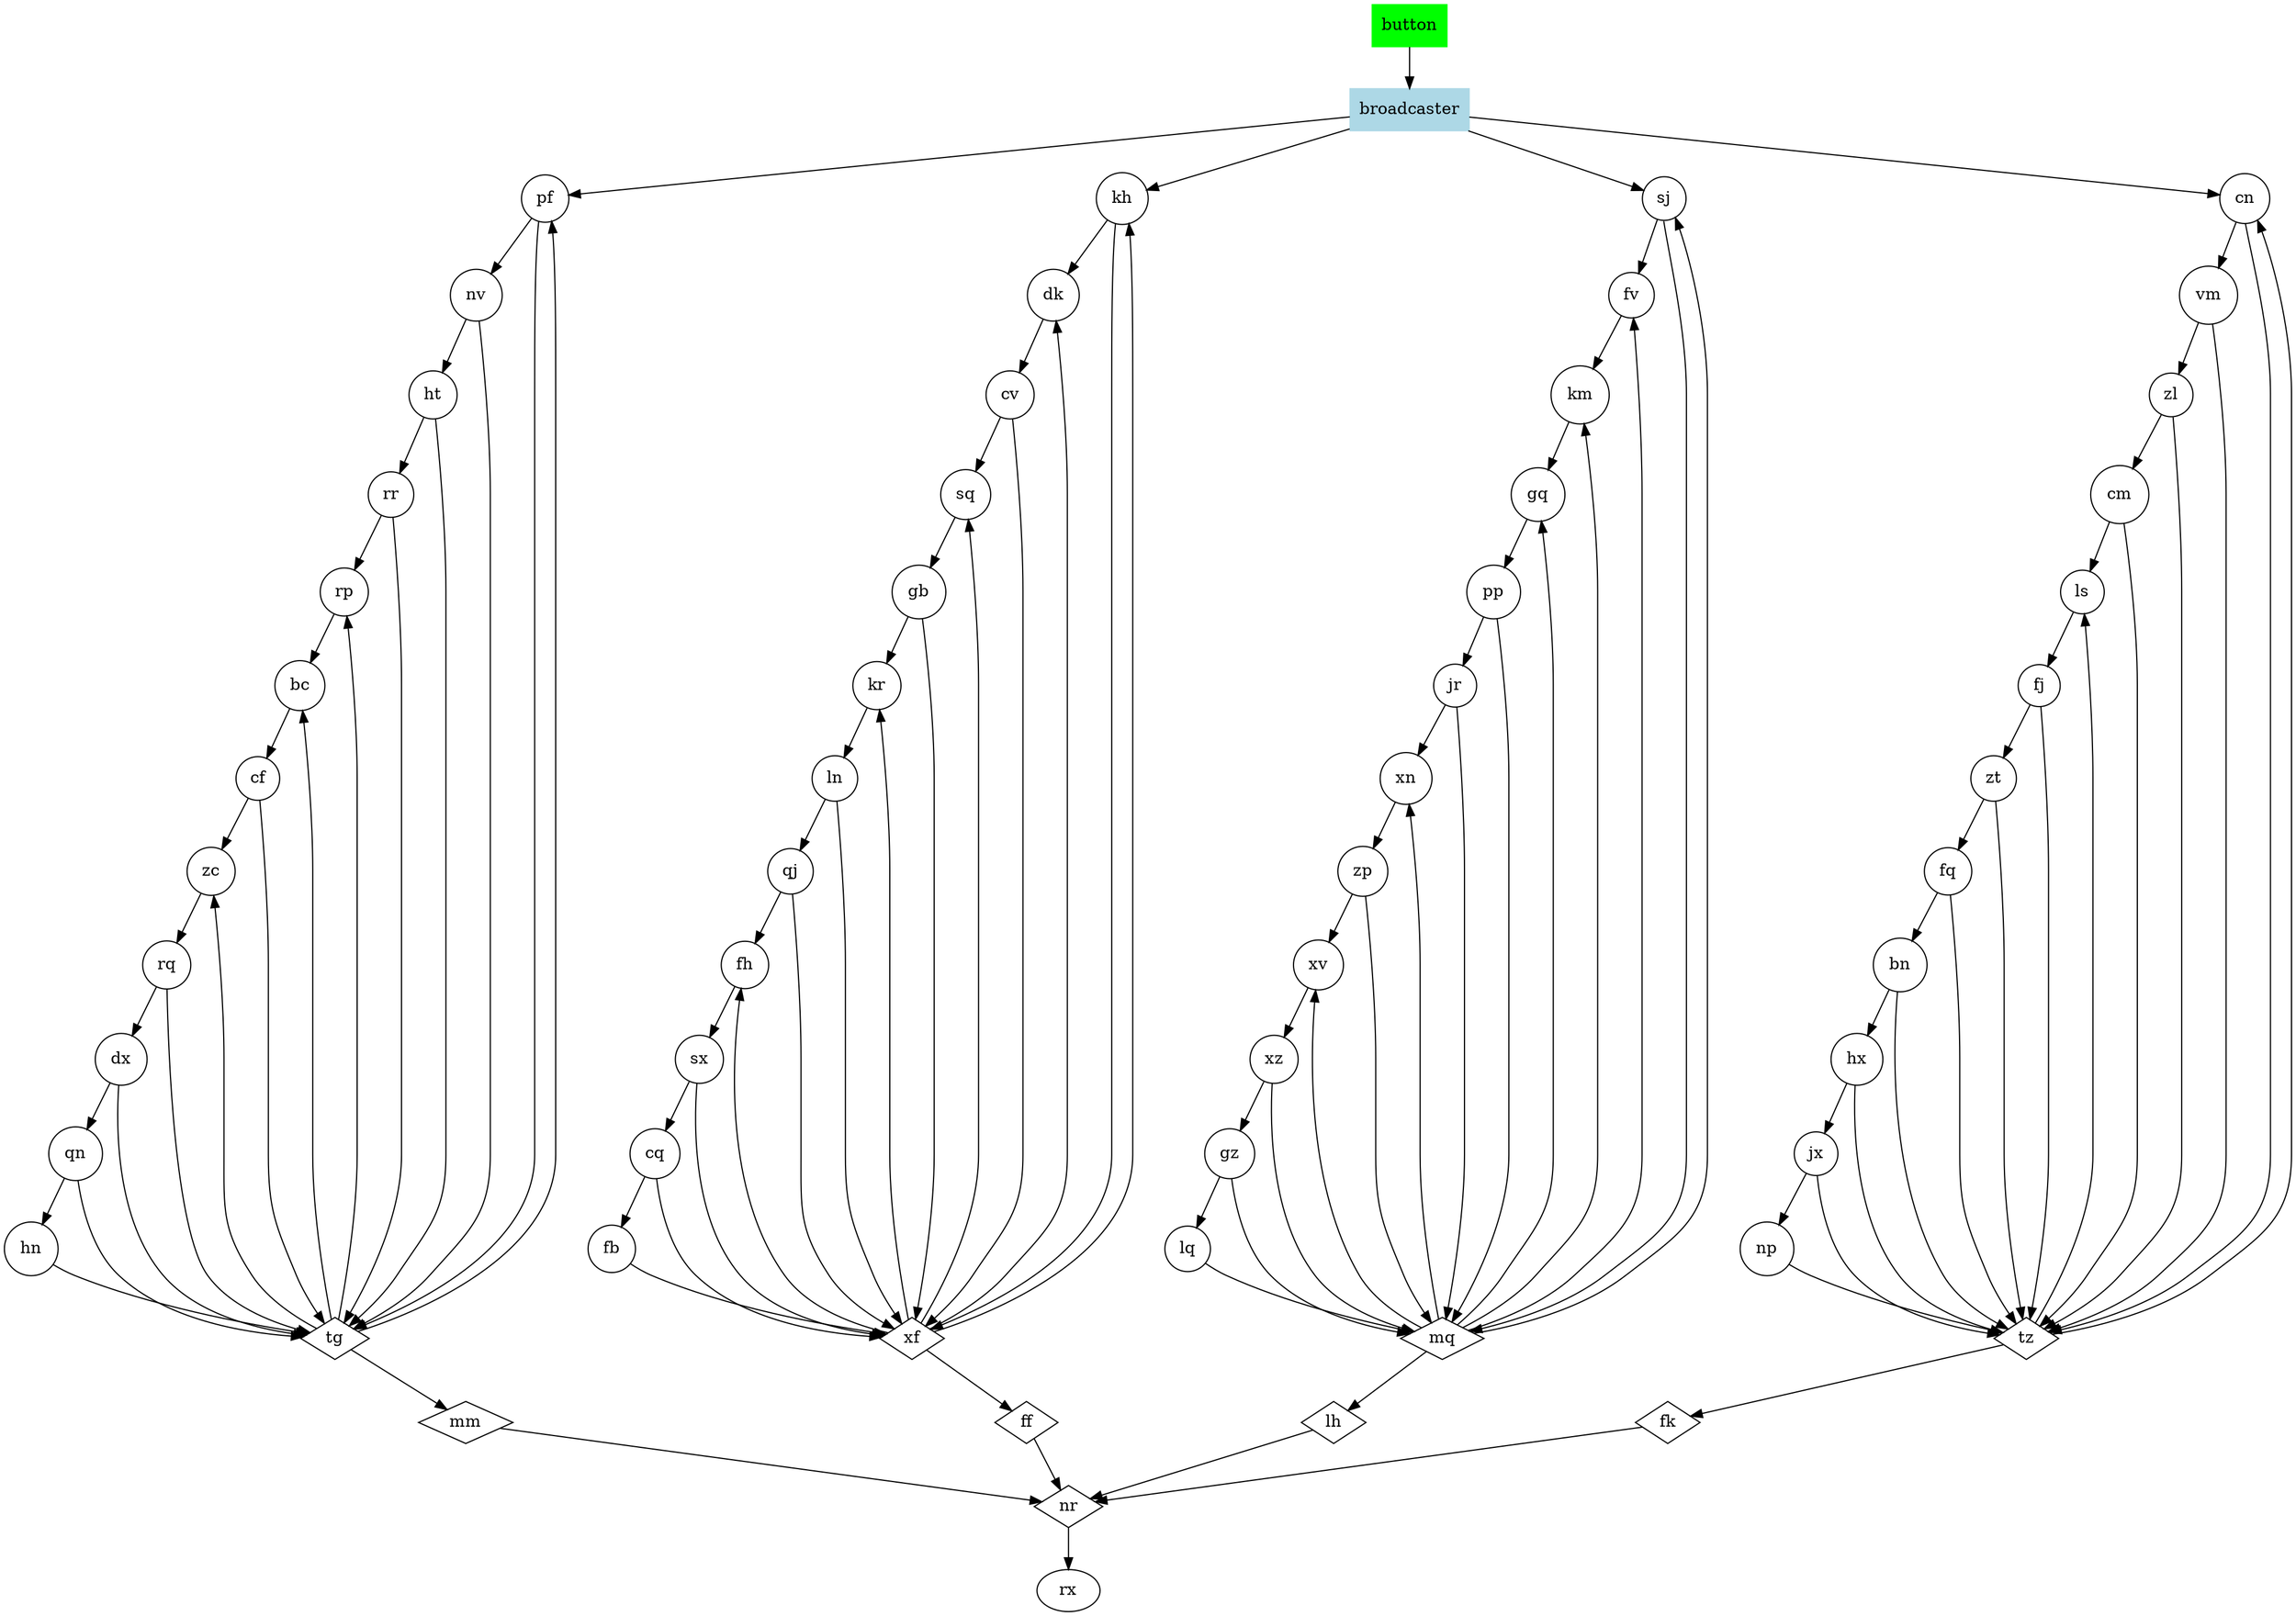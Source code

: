 digraph G {
button [shape=rectangle, style=filled, color=green];
broadcaster [shape=box, style=filled, color=lightblue];
button -> broadcaster;
jr [shape=circle];
zl [shape=circle];
hx [shape=circle];
cm [shape=circle];
gz [shape=circle];
gb [shape=circle];
zc [shape=circle];
ln [shape=circle];
gq [shape=circle];
fb [shape=circle];
pf [shape=circle];
bc [shape=circle];
cq [shape=circle];
rq [shape=circle];
km [shape=circle];
zp [shape=circle];
jx [shape=circle];
cv [shape=circle];
nv [shape=circle];
sq [shape=circle];
kr [shape=circle];
dk [shape=circle];
xn [shape=circle];
sx [shape=circle];
zt [shape=circle];
dx [shape=circle];
bn [shape=circle];
fj [shape=circle];
ht [shape=circle];
fq [shape=circle];
kh [shape=circle];
sj [shape=circle];
vm [shape=circle];
rp [shape=circle];
fh [shape=circle];
ls [shape=circle];
xz [shape=circle];
fv [shape=circle];
lq [shape=circle];
xv [shape=circle];
cn [shape=circle];
pp [shape=circle];
hn [shape=circle];
qn [shape=circle];
rr [shape=circle];
cf [shape=circle];
qj [shape=circle];
np [shape=circle];
lh [shape=diamond];
fk [shape=diamond];
tz [shape=diamond];
mq [shape=diamond];
tg [shape=diamond];
ff [shape=diamond];
mm [shape=diamond];
nr [shape=diamond];
xf [shape=diamond];
broadcaster -> sj;
broadcaster -> pf;
broadcaster -> kh;
broadcaster -> cn;
jr -> mq;
jr -> xn;
zl -> tz;
zl -> cm;
hx -> jx;
hx -> tz;
cm -> tz;
cm -> ls;
gz -> mq;
gz -> lq;
gb -> xf;
gb -> kr;
zc -> rq;
ln -> qj;
ln -> xf;
gq -> pp;
fb -> xf;
pf -> tg;
pf -> nv;
bc -> cf;
cq -> fb;
cq -> xf;
rq -> tg;
rq -> dx;
km -> gq;
zp -> mq;
zp -> xv;
jx -> tz;
jx -> np;
cv -> sq;
cv -> xf;
nv -> ht;
nv -> tg;
sq -> gb;
kr -> ln;
dk -> cv;
xn -> zp;
sx -> xf;
sx -> cq;
zt -> tz;
zt -> fq;
dx -> tg;
dx -> qn;
bn -> hx;
bn -> tz;
fj -> zt;
fj -> tz;
ht -> rr;
ht -> tg;
fq -> tz;
fq -> bn;
kh -> dk;
kh -> xf;
sj -> mq;
sj -> fv;
vm -> zl;
vm -> tz;
rp -> bc;
fh -> sx;
ls -> fj;
xz -> mq;
xz -> gz;
fv -> km;
lq -> mq;
xv -> xz;
cn -> tz;
cn -> vm;
pp -> jr;
pp -> mq;
hn -> tg;
qn -> hn;
qn -> tg;
rr -> rp;
rr -> tg;
cf -> tg;
cf -> zc;
qj -> fh;
qj -> xf;
np -> tz;
lh -> nr;
fk -> nr;
tz -> cn;
tz -> fk;
tz -> ls;
mq -> gq;
mq -> xn;
mq -> fv;
mq -> km;
mq -> lh;
mq -> xv;
mq -> sj;
tg -> mm;
tg -> rp;
tg -> zc;
tg -> pf;
tg -> bc;
ff -> nr;
mm -> nr;
nr -> rx;
xf -> sq;
xf -> dk;
xf -> fh;
xf -> ff;
xf -> kh;
xf -> kr;
}